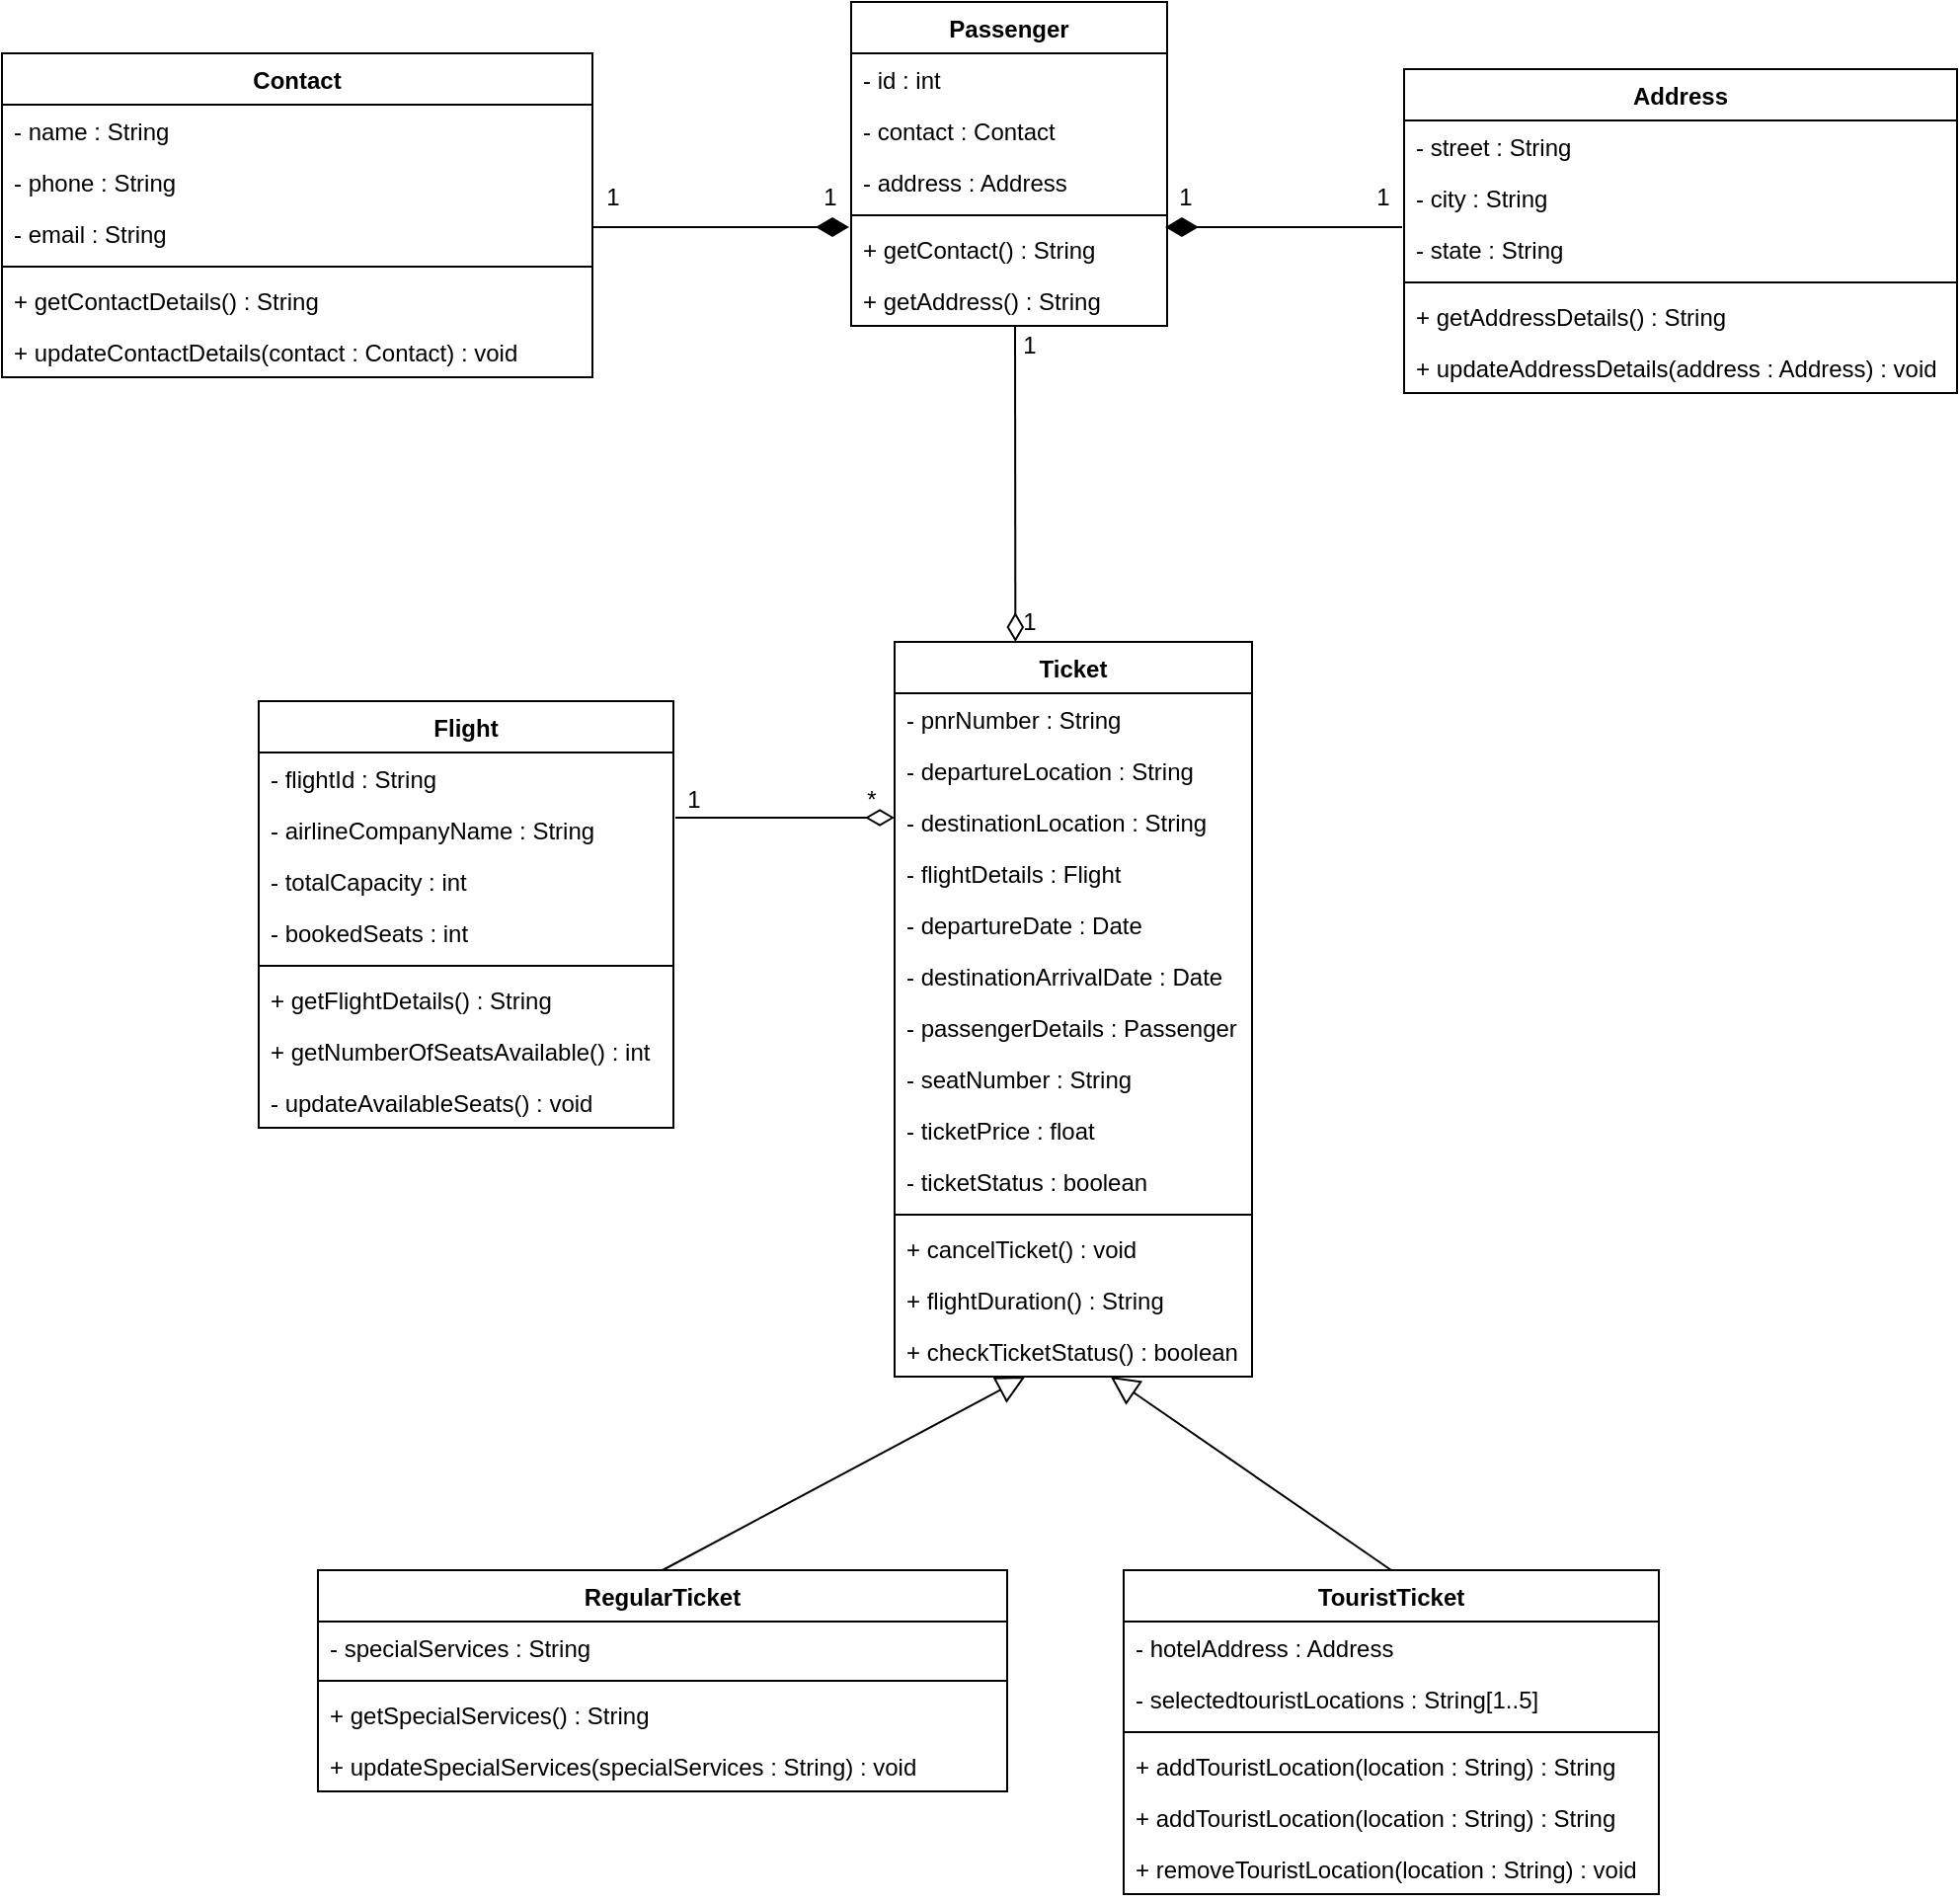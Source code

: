 <mxfile version="14.4.3" type="device"><diagram id="C5RBs43oDa-KdzZeNtuy" name="Page-1"><mxGraphModel dx="1692" dy="506" grid="1" gridSize="10" guides="1" tooltips="1" connect="1" arrows="1" fold="1" page="1" pageScale="1" pageWidth="827" pageHeight="1169" math="0" shadow="0"><root><mxCell id="WIyWlLk6GJQsqaUBKTNV-0"/><mxCell id="WIyWlLk6GJQsqaUBKTNV-1" parent="WIyWlLk6GJQsqaUBKTNV-0"/><mxCell id="FoA_eieCjR9JggW7bL2t-6" value="" style="endArrow=none;html=1;endSize=12;startArrow=diamondThin;startSize=14;startFill=1;edgeStyle=orthogonalEdgeStyle;align=left;verticalAlign=bottom;endFill=0;" edge="1" parent="WIyWlLk6GJQsqaUBKTNV-1"><mxGeometry x="-1" y="3" relative="1" as="geometry"><mxPoint x="339" y="120" as="sourcePoint"/><mxPoint x="209" y="120" as="targetPoint"/></mxGeometry></mxCell><mxCell id="FoA_eieCjR9JggW7bL2t-7" value="" style="endArrow=none;html=1;endSize=12;startArrow=diamondThin;startSize=14;startFill=1;edgeStyle=orthogonalEdgeStyle;align=left;verticalAlign=bottom;endFill=0;" edge="1" parent="WIyWlLk6GJQsqaUBKTNV-1"><mxGeometry x="-0.833" y="20" relative="1" as="geometry"><mxPoint x="499" y="120" as="sourcePoint"/><mxPoint x="619" y="120" as="targetPoint"/><mxPoint as="offset"/></mxGeometry></mxCell><mxCell id="FoA_eieCjR9JggW7bL2t-21" value="1" style="text;html=1;align=center;verticalAlign=middle;resizable=0;points=[];autosize=1;" vertex="1" parent="WIyWlLk6GJQsqaUBKTNV-1"><mxGeometry x="209" y="95" width="20" height="20" as="geometry"/></mxCell><mxCell id="FoA_eieCjR9JggW7bL2t-22" value="1" style="text;html=1;align=center;verticalAlign=middle;resizable=0;points=[];autosize=1;" vertex="1" parent="WIyWlLk6GJQsqaUBKTNV-1"><mxGeometry x="319" y="95" width="20" height="20" as="geometry"/></mxCell><mxCell id="FoA_eieCjR9JggW7bL2t-23" value="1" style="text;html=1;align=center;verticalAlign=middle;resizable=0;points=[];autosize=1;" vertex="1" parent="WIyWlLk6GJQsqaUBKTNV-1"><mxGeometry x="499" y="95" width="20" height="20" as="geometry"/></mxCell><mxCell id="FoA_eieCjR9JggW7bL2t-24" value="1" style="text;html=1;align=center;verticalAlign=middle;resizable=0;points=[];autosize=1;" vertex="1" parent="WIyWlLk6GJQsqaUBKTNV-1"><mxGeometry x="599" y="95" width="20" height="20" as="geometry"/></mxCell><mxCell id="FoA_eieCjR9JggW7bL2t-25" value="Ticket" style="swimlane;fontStyle=1;align=center;verticalAlign=top;childLayout=stackLayout;horizontal=1;startSize=26;horizontalStack=0;resizeParent=1;resizeParentMax=0;resizeLast=0;collapsible=1;marginBottom=0;" vertex="1" parent="WIyWlLk6GJQsqaUBKTNV-1"><mxGeometry x="362" y="330" width="181" height="372" as="geometry"/></mxCell><mxCell id="FoA_eieCjR9JggW7bL2t-26" value="- pnrNumber : String" style="text;strokeColor=none;fillColor=none;align=left;verticalAlign=top;spacingLeft=4;spacingRight=4;overflow=hidden;rotatable=0;points=[[0,0.5],[1,0.5]];portConstraint=eastwest;" vertex="1" parent="FoA_eieCjR9JggW7bL2t-25"><mxGeometry y="26" width="181" height="26" as="geometry"/></mxCell><mxCell id="FoA_eieCjR9JggW7bL2t-29" value="- departureLocation : String" style="text;strokeColor=none;fillColor=none;align=left;verticalAlign=top;spacingLeft=4;spacingRight=4;overflow=hidden;rotatable=0;points=[[0,0.5],[1,0.5]];portConstraint=eastwest;" vertex="1" parent="FoA_eieCjR9JggW7bL2t-25"><mxGeometry y="52" width="181" height="26" as="geometry"/></mxCell><mxCell id="FoA_eieCjR9JggW7bL2t-30" value="- destinationLocation : String" style="text;strokeColor=none;fillColor=none;align=left;verticalAlign=top;spacingLeft=4;spacingRight=4;overflow=hidden;rotatable=0;points=[[0,0.5],[1,0.5]];portConstraint=eastwest;" vertex="1" parent="FoA_eieCjR9JggW7bL2t-25"><mxGeometry y="78" width="181" height="26" as="geometry"/></mxCell><mxCell id="FoA_eieCjR9JggW7bL2t-31" value="- flightDetails : Flight" style="text;strokeColor=none;fillColor=none;align=left;verticalAlign=top;spacingLeft=4;spacingRight=4;overflow=hidden;rotatable=0;points=[[0,0.5],[1,0.5]];portConstraint=eastwest;" vertex="1" parent="FoA_eieCjR9JggW7bL2t-25"><mxGeometry y="104" width="181" height="26" as="geometry"/></mxCell><mxCell id="FoA_eieCjR9JggW7bL2t-32" value="- departureDate : Date" style="text;strokeColor=none;fillColor=none;align=left;verticalAlign=top;spacingLeft=4;spacingRight=4;overflow=hidden;rotatable=0;points=[[0,0.5],[1,0.5]];portConstraint=eastwest;" vertex="1" parent="FoA_eieCjR9JggW7bL2t-25"><mxGeometry y="130" width="181" height="26" as="geometry"/></mxCell><mxCell id="FoA_eieCjR9JggW7bL2t-33" value="- destinationArrivalDate : Date" style="text;strokeColor=none;fillColor=none;align=left;verticalAlign=top;spacingLeft=4;spacingRight=4;overflow=hidden;rotatable=0;points=[[0,0.5],[1,0.5]];portConstraint=eastwest;" vertex="1" parent="FoA_eieCjR9JggW7bL2t-25"><mxGeometry y="156" width="181" height="26" as="geometry"/></mxCell><mxCell id="FoA_eieCjR9JggW7bL2t-34" value="- passengerDetails : Passenger" style="text;strokeColor=none;fillColor=none;align=left;verticalAlign=top;spacingLeft=4;spacingRight=4;overflow=hidden;rotatable=0;points=[[0,0.5],[1,0.5]];portConstraint=eastwest;" vertex="1" parent="FoA_eieCjR9JggW7bL2t-25"><mxGeometry y="182" width="181" height="26" as="geometry"/></mxCell><mxCell id="FoA_eieCjR9JggW7bL2t-35" value="- seatNumber : String" style="text;strokeColor=none;fillColor=none;align=left;verticalAlign=top;spacingLeft=4;spacingRight=4;overflow=hidden;rotatable=0;points=[[0,0.5],[1,0.5]];portConstraint=eastwest;" vertex="1" parent="FoA_eieCjR9JggW7bL2t-25"><mxGeometry y="208" width="181" height="26" as="geometry"/></mxCell><mxCell id="FoA_eieCjR9JggW7bL2t-36" value="- ticketPrice : float" style="text;strokeColor=none;fillColor=none;align=left;verticalAlign=top;spacingLeft=4;spacingRight=4;overflow=hidden;rotatable=0;points=[[0,0.5],[1,0.5]];portConstraint=eastwest;" vertex="1" parent="FoA_eieCjR9JggW7bL2t-25"><mxGeometry y="234" width="181" height="26" as="geometry"/></mxCell><mxCell id="FoA_eieCjR9JggW7bL2t-37" value="- ticketStatus : boolean" style="text;strokeColor=none;fillColor=none;align=left;verticalAlign=top;spacingLeft=4;spacingRight=4;overflow=hidden;rotatable=0;points=[[0,0.5],[1,0.5]];portConstraint=eastwest;" vertex="1" parent="FoA_eieCjR9JggW7bL2t-25"><mxGeometry y="260" width="181" height="26" as="geometry"/></mxCell><mxCell id="FoA_eieCjR9JggW7bL2t-27" value="" style="line;strokeWidth=1;fillColor=none;align=left;verticalAlign=middle;spacingTop=-1;spacingLeft=3;spacingRight=3;rotatable=0;labelPosition=right;points=[];portConstraint=eastwest;" vertex="1" parent="FoA_eieCjR9JggW7bL2t-25"><mxGeometry y="286" width="181" height="8" as="geometry"/></mxCell><mxCell id="FoA_eieCjR9JggW7bL2t-28" value="+ cancelTicket() : void" style="text;strokeColor=none;fillColor=none;align=left;verticalAlign=top;spacingLeft=4;spacingRight=4;overflow=hidden;rotatable=0;points=[[0,0.5],[1,0.5]];portConstraint=eastwest;" vertex="1" parent="FoA_eieCjR9JggW7bL2t-25"><mxGeometry y="294" width="181" height="26" as="geometry"/></mxCell><mxCell id="FoA_eieCjR9JggW7bL2t-38" value="+ flightDuration() : String" style="text;strokeColor=none;fillColor=none;align=left;verticalAlign=top;spacingLeft=4;spacingRight=4;overflow=hidden;rotatable=0;points=[[0,0.5],[1,0.5]];portConstraint=eastwest;" vertex="1" parent="FoA_eieCjR9JggW7bL2t-25"><mxGeometry y="320" width="181" height="26" as="geometry"/></mxCell><mxCell id="FoA_eieCjR9JggW7bL2t-39" value="+ checkTicketStatus() : boolean" style="text;strokeColor=none;fillColor=none;align=left;verticalAlign=top;spacingLeft=4;spacingRight=4;overflow=hidden;rotatable=0;points=[[0,0.5],[1,0.5]];portConstraint=eastwest;" vertex="1" parent="FoA_eieCjR9JggW7bL2t-25"><mxGeometry y="346" width="181" height="26" as="geometry"/></mxCell><mxCell id="FoA_eieCjR9JggW7bL2t-40" value="RegularTicket" style="swimlane;fontStyle=1;align=center;verticalAlign=top;childLayout=stackLayout;horizontal=1;startSize=26;horizontalStack=0;resizeParent=1;resizeParentMax=0;resizeLast=0;collapsible=1;marginBottom=0;" vertex="1" parent="WIyWlLk6GJQsqaUBKTNV-1"><mxGeometry x="70" y="800" width="349" height="112" as="geometry"/></mxCell><mxCell id="FoA_eieCjR9JggW7bL2t-41" value="- specialServices : String" style="text;strokeColor=none;fillColor=none;align=left;verticalAlign=top;spacingLeft=4;spacingRight=4;overflow=hidden;rotatable=0;points=[[0,0.5],[1,0.5]];portConstraint=eastwest;" vertex="1" parent="FoA_eieCjR9JggW7bL2t-40"><mxGeometry y="26" width="349" height="26" as="geometry"/></mxCell><mxCell id="FoA_eieCjR9JggW7bL2t-42" value="" style="line;strokeWidth=1;fillColor=none;align=left;verticalAlign=middle;spacingTop=-1;spacingLeft=3;spacingRight=3;rotatable=0;labelPosition=right;points=[];portConstraint=eastwest;" vertex="1" parent="FoA_eieCjR9JggW7bL2t-40"><mxGeometry y="52" width="349" height="8" as="geometry"/></mxCell><mxCell id="FoA_eieCjR9JggW7bL2t-43" value="+ getSpecialServices() : String" style="text;strokeColor=none;fillColor=none;align=left;verticalAlign=top;spacingLeft=4;spacingRight=4;overflow=hidden;rotatable=0;points=[[0,0.5],[1,0.5]];portConstraint=eastwest;" vertex="1" parent="FoA_eieCjR9JggW7bL2t-40"><mxGeometry y="60" width="349" height="26" as="geometry"/></mxCell><mxCell id="FoA_eieCjR9JggW7bL2t-48" value="+ updateSpecialServices(specialServices : String) : void" style="text;strokeColor=none;fillColor=none;align=left;verticalAlign=top;spacingLeft=4;spacingRight=4;overflow=hidden;rotatable=0;points=[[0,0.5],[1,0.5]];portConstraint=eastwest;" vertex="1" parent="FoA_eieCjR9JggW7bL2t-40"><mxGeometry y="86" width="349" height="26" as="geometry"/></mxCell><mxCell id="FoA_eieCjR9JggW7bL2t-44" value="TouristTicket" style="swimlane;fontStyle=1;align=center;verticalAlign=top;childLayout=stackLayout;horizontal=1;startSize=26;horizontalStack=0;resizeParent=1;resizeParentMax=0;resizeLast=0;collapsible=1;marginBottom=0;" vertex="1" parent="WIyWlLk6GJQsqaUBKTNV-1"><mxGeometry x="478" y="800" width="271" height="164" as="geometry"/></mxCell><mxCell id="FoA_eieCjR9JggW7bL2t-45" value="- hotelAddress : Address" style="text;strokeColor=none;fillColor=none;align=left;verticalAlign=top;spacingLeft=4;spacingRight=4;overflow=hidden;rotatable=0;points=[[0,0.5],[1,0.5]];portConstraint=eastwest;" vertex="1" parent="FoA_eieCjR9JggW7bL2t-44"><mxGeometry y="26" width="271" height="26" as="geometry"/></mxCell><mxCell id="FoA_eieCjR9JggW7bL2t-49" value="- selectedtouristLocations : String[1..5]" style="text;strokeColor=none;fillColor=none;align=left;verticalAlign=top;spacingLeft=4;spacingRight=4;overflow=hidden;rotatable=0;points=[[0,0.5],[1,0.5]];portConstraint=eastwest;" vertex="1" parent="FoA_eieCjR9JggW7bL2t-44"><mxGeometry y="52" width="271" height="26" as="geometry"/></mxCell><mxCell id="FoA_eieCjR9JggW7bL2t-46" value="" style="line;strokeWidth=1;fillColor=none;align=left;verticalAlign=middle;spacingTop=-1;spacingLeft=3;spacingRight=3;rotatable=0;labelPosition=right;points=[];portConstraint=eastwest;" vertex="1" parent="FoA_eieCjR9JggW7bL2t-44"><mxGeometry y="78" width="271" height="8" as="geometry"/></mxCell><mxCell id="FoA_eieCjR9JggW7bL2t-47" value="+ addTouristLocation(location : String) : String" style="text;strokeColor=none;fillColor=none;align=left;verticalAlign=top;spacingLeft=4;spacingRight=4;overflow=hidden;rotatable=0;points=[[0,0.5],[1,0.5]];portConstraint=eastwest;" vertex="1" parent="FoA_eieCjR9JggW7bL2t-44"><mxGeometry y="86" width="271" height="26" as="geometry"/></mxCell><mxCell id="FoA_eieCjR9JggW7bL2t-112" value="+ addTouristLocation(location : String) : String" style="text;strokeColor=none;fillColor=none;align=left;verticalAlign=top;spacingLeft=4;spacingRight=4;overflow=hidden;rotatable=0;points=[[0,0.5],[1,0.5]];portConstraint=eastwest;" vertex="1" parent="FoA_eieCjR9JggW7bL2t-44"><mxGeometry y="112" width="271" height="26" as="geometry"/></mxCell><mxCell id="FoA_eieCjR9JggW7bL2t-52" value="+ removeTouristLocation(location : String) : void" style="text;strokeColor=none;fillColor=none;align=left;verticalAlign=top;spacingLeft=4;spacingRight=4;overflow=hidden;rotatable=0;points=[[0,0.5],[1,0.5]];portConstraint=eastwest;" vertex="1" parent="FoA_eieCjR9JggW7bL2t-44"><mxGeometry y="138" width="271" height="26" as="geometry"/></mxCell><mxCell id="FoA_eieCjR9JggW7bL2t-53" value="Flight" style="swimlane;fontStyle=1;align=center;verticalAlign=top;childLayout=stackLayout;horizontal=1;startSize=26;horizontalStack=0;resizeParent=1;resizeParentMax=0;resizeLast=0;collapsible=1;marginBottom=0;" vertex="1" parent="WIyWlLk6GJQsqaUBKTNV-1"><mxGeometry x="40" y="360" width="210" height="216" as="geometry"/></mxCell><mxCell id="FoA_eieCjR9JggW7bL2t-54" value="- flightId : String" style="text;strokeColor=none;fillColor=none;align=left;verticalAlign=top;spacingLeft=4;spacingRight=4;overflow=hidden;rotatable=0;points=[[0,0.5],[1,0.5]];portConstraint=eastwest;" vertex="1" parent="FoA_eieCjR9JggW7bL2t-53"><mxGeometry y="26" width="210" height="26" as="geometry"/></mxCell><mxCell id="FoA_eieCjR9JggW7bL2t-59" value="- airlineCompanyName : String" style="text;strokeColor=none;fillColor=none;align=left;verticalAlign=top;spacingLeft=4;spacingRight=4;overflow=hidden;rotatable=0;points=[[0,0.5],[1,0.5]];portConstraint=eastwest;" vertex="1" parent="FoA_eieCjR9JggW7bL2t-53"><mxGeometry y="52" width="210" height="26" as="geometry"/></mxCell><mxCell id="FoA_eieCjR9JggW7bL2t-60" value="- totalCapacity : int" style="text;strokeColor=none;fillColor=none;align=left;verticalAlign=top;spacingLeft=4;spacingRight=4;overflow=hidden;rotatable=0;points=[[0,0.5],[1,0.5]];portConstraint=eastwest;" vertex="1" parent="FoA_eieCjR9JggW7bL2t-53"><mxGeometry y="78" width="210" height="26" as="geometry"/></mxCell><mxCell id="FoA_eieCjR9JggW7bL2t-61" value="- bookedSeats : int" style="text;strokeColor=none;fillColor=none;align=left;verticalAlign=top;spacingLeft=4;spacingRight=4;overflow=hidden;rotatable=0;points=[[0,0.5],[1,0.5]];portConstraint=eastwest;" vertex="1" parent="FoA_eieCjR9JggW7bL2t-53"><mxGeometry y="104" width="210" height="26" as="geometry"/></mxCell><mxCell id="FoA_eieCjR9JggW7bL2t-55" value="" style="line;strokeWidth=1;fillColor=none;align=left;verticalAlign=middle;spacingTop=-1;spacingLeft=3;spacingRight=3;rotatable=0;labelPosition=right;points=[];portConstraint=eastwest;" vertex="1" parent="FoA_eieCjR9JggW7bL2t-53"><mxGeometry y="130" width="210" height="8" as="geometry"/></mxCell><mxCell id="FoA_eieCjR9JggW7bL2t-56" value="+ getFlightDetails() : String" style="text;strokeColor=none;fillColor=none;align=left;verticalAlign=top;spacingLeft=4;spacingRight=4;overflow=hidden;rotatable=0;points=[[0,0.5],[1,0.5]];portConstraint=eastwest;" vertex="1" parent="FoA_eieCjR9JggW7bL2t-53"><mxGeometry y="138" width="210" height="26" as="geometry"/></mxCell><mxCell id="FoA_eieCjR9JggW7bL2t-62" value="+ getNumberOfSeatsAvailable() : int" style="text;strokeColor=none;fillColor=none;align=left;verticalAlign=top;spacingLeft=4;spacingRight=4;overflow=hidden;rotatable=0;points=[[0,0.5],[1,0.5]];portConstraint=eastwest;" vertex="1" parent="FoA_eieCjR9JggW7bL2t-53"><mxGeometry y="164" width="210" height="26" as="geometry"/></mxCell><mxCell id="FoA_eieCjR9JggW7bL2t-63" value="- updateAvailableSeats() : void" style="text;strokeColor=none;fillColor=none;align=left;verticalAlign=top;spacingLeft=4;spacingRight=4;overflow=hidden;rotatable=0;points=[[0,0.5],[1,0.5]];portConstraint=eastwest;" vertex="1" parent="FoA_eieCjR9JggW7bL2t-53"><mxGeometry y="190" width="210" height="26" as="geometry"/></mxCell><mxCell id="FoA_eieCjR9JggW7bL2t-57" value="" style="endArrow=block;endFill=0;endSize=12;html=1;exitX=0.5;exitY=0;exitDx=0;exitDy=0;" edge="1" parent="WIyWlLk6GJQsqaUBKTNV-1" source="FoA_eieCjR9JggW7bL2t-40" target="FoA_eieCjR9JggW7bL2t-39"><mxGeometry width="160" relative="1" as="geometry"><mxPoint x="268" y="760" as="sourcePoint"/><mxPoint x="424" y="704" as="targetPoint"/></mxGeometry></mxCell><mxCell id="FoA_eieCjR9JggW7bL2t-58" value="" style="endArrow=block;endFill=0;endSize=12;html=1;exitX=0.5;exitY=0;exitDx=0;exitDy=0;" edge="1" parent="WIyWlLk6GJQsqaUBKTNV-1" source="FoA_eieCjR9JggW7bL2t-44" target="FoA_eieCjR9JggW7bL2t-39"><mxGeometry width="160" relative="1" as="geometry"><mxPoint x="334" y="810" as="sourcePoint"/><mxPoint x="448" y="700" as="targetPoint"/></mxGeometry></mxCell><mxCell id="FoA_eieCjR9JggW7bL2t-64" value="" style="endArrow=diamondThin;endFill=0;endSize=12;html=1;" edge="1" parent="WIyWlLk6GJQsqaUBKTNV-1"><mxGeometry width="160" relative="1" as="geometry"><mxPoint x="251" y="419" as="sourcePoint"/><mxPoint x="362.0" y="419" as="targetPoint"/></mxGeometry></mxCell><mxCell id="FoA_eieCjR9JggW7bL2t-65" value="" style="endArrow=diamondThin;endFill=0;endSize=12;html=1;entryX=0.338;entryY=0;entryDx=0;entryDy=0;entryPerimeter=0;" edge="1" parent="WIyWlLk6GJQsqaUBKTNV-1" target="FoA_eieCjR9JggW7bL2t-25"><mxGeometry width="160" relative="1" as="geometry"><mxPoint x="423" y="170" as="sourcePoint"/><mxPoint x="499.0" y="210" as="targetPoint"/></mxGeometry></mxCell><mxCell id="FoA_eieCjR9JggW7bL2t-66" value="1" style="text;html=1;align=center;verticalAlign=middle;resizable=0;points=[];autosize=1;" vertex="1" parent="WIyWlLk6GJQsqaUBKTNV-1"><mxGeometry x="420" y="170" width="20" height="20" as="geometry"/></mxCell><mxCell id="FoA_eieCjR9JggW7bL2t-67" value="1" style="text;html=1;align=center;verticalAlign=middle;resizable=0;points=[];autosize=1;" vertex="1" parent="WIyWlLk6GJQsqaUBKTNV-1"><mxGeometry x="420" y="310" width="20" height="20" as="geometry"/></mxCell><mxCell id="FoA_eieCjR9JggW7bL2t-68" value="1" style="text;html=1;align=center;verticalAlign=middle;resizable=0;points=[];autosize=1;" vertex="1" parent="WIyWlLk6GJQsqaUBKTNV-1"><mxGeometry x="250" y="400" width="20" height="20" as="geometry"/></mxCell><mxCell id="FoA_eieCjR9JggW7bL2t-69" value="*" style="text;html=1;align=center;verticalAlign=middle;resizable=0;points=[];autosize=1;" vertex="1" parent="WIyWlLk6GJQsqaUBKTNV-1"><mxGeometry x="340" y="400" width="20" height="20" as="geometry"/></mxCell><mxCell id="FoA_eieCjR9JggW7bL2t-79" value="Contact" style="swimlane;fontStyle=1;align=center;verticalAlign=top;childLayout=stackLayout;horizontal=1;startSize=26;horizontalStack=0;resizeParent=1;resizeParentMax=0;resizeLast=0;collapsible=1;marginBottom=0;" vertex="1" parent="WIyWlLk6GJQsqaUBKTNV-1"><mxGeometry x="-90" y="32" width="299" height="164" as="geometry"/></mxCell><mxCell id="FoA_eieCjR9JggW7bL2t-80" value="- name : String" style="text;strokeColor=none;fillColor=none;align=left;verticalAlign=top;spacingLeft=4;spacingRight=4;overflow=hidden;rotatable=0;points=[[0,0.5],[1,0.5]];portConstraint=eastwest;" vertex="1" parent="FoA_eieCjR9JggW7bL2t-79"><mxGeometry y="26" width="299" height="26" as="geometry"/></mxCell><mxCell id="FoA_eieCjR9JggW7bL2t-90" value="- phone : String" style="text;strokeColor=none;fillColor=none;align=left;verticalAlign=top;spacingLeft=4;spacingRight=4;overflow=hidden;rotatable=0;points=[[0,0.5],[1,0.5]];portConstraint=eastwest;" vertex="1" parent="FoA_eieCjR9JggW7bL2t-79"><mxGeometry y="52" width="299" height="26" as="geometry"/></mxCell><mxCell id="FoA_eieCjR9JggW7bL2t-94" value="- email : String" style="text;strokeColor=none;fillColor=none;align=left;verticalAlign=top;spacingLeft=4;spacingRight=4;overflow=hidden;rotatable=0;points=[[0,0.5],[1,0.5]];portConstraint=eastwest;" vertex="1" parent="FoA_eieCjR9JggW7bL2t-79"><mxGeometry y="78" width="299" height="26" as="geometry"/></mxCell><mxCell id="FoA_eieCjR9JggW7bL2t-81" value="" style="line;strokeWidth=1;fillColor=none;align=left;verticalAlign=middle;spacingTop=-1;spacingLeft=3;spacingRight=3;rotatable=0;labelPosition=right;points=[];portConstraint=eastwest;" vertex="1" parent="FoA_eieCjR9JggW7bL2t-79"><mxGeometry y="104" width="299" height="8" as="geometry"/></mxCell><mxCell id="FoA_eieCjR9JggW7bL2t-82" value="+ getContactDetails() : String" style="text;strokeColor=none;fillColor=none;align=left;verticalAlign=top;spacingLeft=4;spacingRight=4;overflow=hidden;rotatable=0;points=[[0,0.5],[1,0.5]];portConstraint=eastwest;" vertex="1" parent="FoA_eieCjR9JggW7bL2t-79"><mxGeometry y="112" width="299" height="26" as="geometry"/></mxCell><mxCell id="FoA_eieCjR9JggW7bL2t-96" value="+ updateContactDetails(contact : Contact) : void" style="text;strokeColor=none;fillColor=none;align=left;verticalAlign=top;spacingLeft=4;spacingRight=4;overflow=hidden;rotatable=0;points=[[0,0.5],[1,0.5]];portConstraint=eastwest;" vertex="1" parent="FoA_eieCjR9JggW7bL2t-79"><mxGeometry y="138" width="299" height="26" as="geometry"/></mxCell><mxCell id="FoA_eieCjR9JggW7bL2t-97" value="Address" style="swimlane;fontStyle=1;align=center;verticalAlign=top;childLayout=stackLayout;horizontal=1;startSize=26;horizontalStack=0;resizeParent=1;resizeParentMax=0;resizeLast=0;collapsible=1;marginBottom=0;" vertex="1" parent="WIyWlLk6GJQsqaUBKTNV-1"><mxGeometry x="620" y="40" width="280" height="164" as="geometry"/></mxCell><mxCell id="FoA_eieCjR9JggW7bL2t-98" value="- street : String" style="text;strokeColor=none;fillColor=none;align=left;verticalAlign=top;spacingLeft=4;spacingRight=4;overflow=hidden;rotatable=0;points=[[0,0.5],[1,0.5]];portConstraint=eastwest;" vertex="1" parent="FoA_eieCjR9JggW7bL2t-97"><mxGeometry y="26" width="280" height="26" as="geometry"/></mxCell><mxCell id="FoA_eieCjR9JggW7bL2t-99" value="- city : String" style="text;strokeColor=none;fillColor=none;align=left;verticalAlign=top;spacingLeft=4;spacingRight=4;overflow=hidden;rotatable=0;points=[[0,0.5],[1,0.5]];portConstraint=eastwest;" vertex="1" parent="FoA_eieCjR9JggW7bL2t-97"><mxGeometry y="52" width="280" height="26" as="geometry"/></mxCell><mxCell id="FoA_eieCjR9JggW7bL2t-100" value="- state : String" style="text;strokeColor=none;fillColor=none;align=left;verticalAlign=top;spacingLeft=4;spacingRight=4;overflow=hidden;rotatable=0;points=[[0,0.5],[1,0.5]];portConstraint=eastwest;" vertex="1" parent="FoA_eieCjR9JggW7bL2t-97"><mxGeometry y="78" width="280" height="26" as="geometry"/></mxCell><mxCell id="FoA_eieCjR9JggW7bL2t-101" value="" style="line;strokeWidth=1;fillColor=none;align=left;verticalAlign=middle;spacingTop=-1;spacingLeft=3;spacingRight=3;rotatable=0;labelPosition=right;points=[];portConstraint=eastwest;" vertex="1" parent="FoA_eieCjR9JggW7bL2t-97"><mxGeometry y="104" width="280" height="8" as="geometry"/></mxCell><mxCell id="FoA_eieCjR9JggW7bL2t-102" value="+ getAddressDetails() : String" style="text;strokeColor=none;fillColor=none;align=left;verticalAlign=top;spacingLeft=4;spacingRight=4;overflow=hidden;rotatable=0;points=[[0,0.5],[1,0.5]];portConstraint=eastwest;" vertex="1" parent="FoA_eieCjR9JggW7bL2t-97"><mxGeometry y="112" width="280" height="26" as="geometry"/></mxCell><mxCell id="FoA_eieCjR9JggW7bL2t-103" value="+ updateAddressDetails(address : Address) : void" style="text;strokeColor=none;fillColor=none;align=left;verticalAlign=top;spacingLeft=4;spacingRight=4;overflow=hidden;rotatable=0;points=[[0,0.5],[1,0.5]];portConstraint=eastwest;" vertex="1" parent="FoA_eieCjR9JggW7bL2t-97"><mxGeometry y="138" width="280" height="26" as="geometry"/></mxCell><mxCell id="FoA_eieCjR9JggW7bL2t-104" value="Passenger" style="swimlane;fontStyle=1;align=center;verticalAlign=top;childLayout=stackLayout;horizontal=1;startSize=26;horizontalStack=0;resizeParent=1;resizeParentMax=0;resizeLast=0;collapsible=1;marginBottom=0;" vertex="1" parent="WIyWlLk6GJQsqaUBKTNV-1"><mxGeometry x="340" y="6" width="160" height="164" as="geometry"/></mxCell><mxCell id="FoA_eieCjR9JggW7bL2t-111" value="- id : int" style="text;strokeColor=none;fillColor=none;align=left;verticalAlign=top;spacingLeft=4;spacingRight=4;overflow=hidden;rotatable=0;points=[[0,0.5],[1,0.5]];portConstraint=eastwest;" vertex="1" parent="FoA_eieCjR9JggW7bL2t-104"><mxGeometry y="26" width="160" height="26" as="geometry"/></mxCell><mxCell id="FoA_eieCjR9JggW7bL2t-106" value="- contact : Contact" style="text;strokeColor=none;fillColor=none;align=left;verticalAlign=top;spacingLeft=4;spacingRight=4;overflow=hidden;rotatable=0;points=[[0,0.5],[1,0.5]];portConstraint=eastwest;" vertex="1" parent="FoA_eieCjR9JggW7bL2t-104"><mxGeometry y="52" width="160" height="26" as="geometry"/></mxCell><mxCell id="FoA_eieCjR9JggW7bL2t-107" value="- address : Address" style="text;strokeColor=none;fillColor=none;align=left;verticalAlign=top;spacingLeft=4;spacingRight=4;overflow=hidden;rotatable=0;points=[[0,0.5],[1,0.5]];portConstraint=eastwest;" vertex="1" parent="FoA_eieCjR9JggW7bL2t-104"><mxGeometry y="78" width="160" height="26" as="geometry"/></mxCell><mxCell id="FoA_eieCjR9JggW7bL2t-108" value="" style="line;strokeWidth=1;fillColor=none;align=left;verticalAlign=middle;spacingTop=-1;spacingLeft=3;spacingRight=3;rotatable=0;labelPosition=right;points=[];portConstraint=eastwest;" vertex="1" parent="FoA_eieCjR9JggW7bL2t-104"><mxGeometry y="104" width="160" height="8" as="geometry"/></mxCell><mxCell id="FoA_eieCjR9JggW7bL2t-109" value="+ getContact() : String" style="text;strokeColor=none;fillColor=none;align=left;verticalAlign=top;spacingLeft=4;spacingRight=4;overflow=hidden;rotatable=0;points=[[0,0.5],[1,0.5]];portConstraint=eastwest;" vertex="1" parent="FoA_eieCjR9JggW7bL2t-104"><mxGeometry y="112" width="160" height="26" as="geometry"/></mxCell><mxCell id="FoA_eieCjR9JggW7bL2t-110" value="+ getAddress() : String" style="text;strokeColor=none;fillColor=none;align=left;verticalAlign=top;spacingLeft=4;spacingRight=4;overflow=hidden;rotatable=0;points=[[0,0.5],[1,0.5]];portConstraint=eastwest;" vertex="1" parent="FoA_eieCjR9JggW7bL2t-104"><mxGeometry y="138" width="160" height="26" as="geometry"/></mxCell></root></mxGraphModel></diagram></mxfile>
